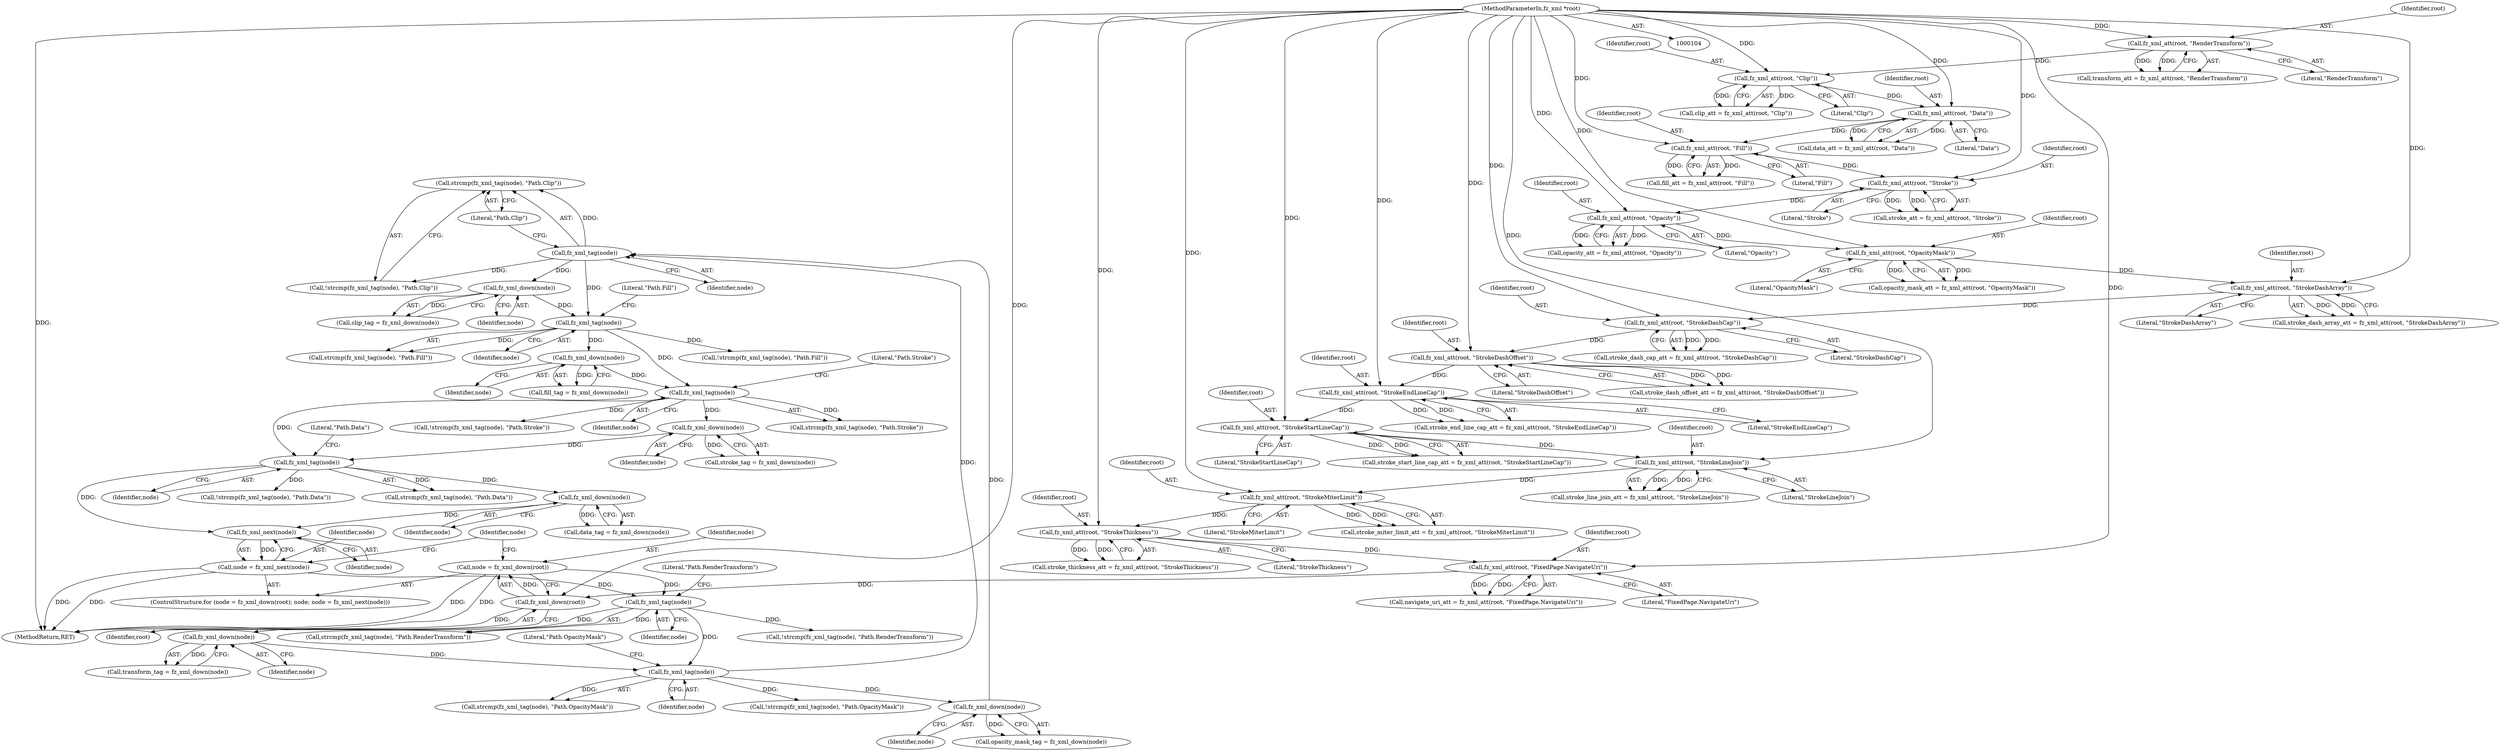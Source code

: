 digraph "0_ghostscript_60dabde18d7fe12b19da8b509bdfee9cc886aafc_3@API" {
"1000298" [label="(Call,strcmp(fz_xml_tag(node), \"Path.Clip\"))"];
"1000299" [label="(Call,fz_xml_tag(node))"];
"1000289" [label="(Call,fz_xml_tag(node))"];
"1000284" [label="(Call,fz_xml_down(node))"];
"1000279" [label="(Call,fz_xml_tag(node))"];
"1000266" [label="(Call,node = fz_xml_down(root))"];
"1000268" [label="(Call,fz_xml_down(root))"];
"1000262" [label="(Call,fz_xml_att(root, \"FixedPage.NavigateUri\"))"];
"1000257" [label="(Call,fz_xml_att(root, \"StrokeThickness\"))"];
"1000252" [label="(Call,fz_xml_att(root, \"StrokeMiterLimit\"))"];
"1000247" [label="(Call,fz_xml_att(root, \"StrokeLineJoin\"))"];
"1000242" [label="(Call,fz_xml_att(root, \"StrokeStartLineCap\"))"];
"1000237" [label="(Call,fz_xml_att(root, \"StrokeEndLineCap\"))"];
"1000232" [label="(Call,fz_xml_att(root, \"StrokeDashOffset\"))"];
"1000227" [label="(Call,fz_xml_att(root, \"StrokeDashCap\"))"];
"1000222" [label="(Call,fz_xml_att(root, \"StrokeDashArray\"))"];
"1000217" [label="(Call,fz_xml_att(root, \"OpacityMask\"))"];
"1000212" [label="(Call,fz_xml_att(root, \"Opacity\"))"];
"1000207" [label="(Call,fz_xml_att(root, \"Stroke\"))"];
"1000202" [label="(Call,fz_xml_att(root, \"Fill\"))"];
"1000197" [label="(Call,fz_xml_att(root, \"Data\"))"];
"1000192" [label="(Call,fz_xml_att(root, \"Clip\"))"];
"1000187" [label="(Call,fz_xml_att(root, \"RenderTransform\"))"];
"1000109" [label="(MethodParameterIn,fz_xml *root)"];
"1000271" [label="(Call,node = fz_xml_next(node))"];
"1000273" [label="(Call,fz_xml_next(node))"];
"1000329" [label="(Call,fz_xml_tag(node))"];
"1000324" [label="(Call,fz_xml_down(node))"];
"1000319" [label="(Call,fz_xml_tag(node))"];
"1000309" [label="(Call,fz_xml_tag(node))"];
"1000304" [label="(Call,fz_xml_down(node))"];
"1000314" [label="(Call,fz_xml_down(node))"];
"1000334" [label="(Call,fz_xml_down(node))"];
"1000294" [label="(Call,fz_xml_down(node))"];
"1000227" [label="(Call,fz_xml_att(root, \"StrokeDashCap\"))"];
"1000307" [label="(Call,!strcmp(fz_xml_tag(node), \"Path.Fill\"))"];
"1000193" [label="(Identifier,root)"];
"1000202" [label="(Call,fz_xml_att(root, \"Fill\"))"];
"1000287" [label="(Call,!strcmp(fz_xml_tag(node), \"Path.OpacityMask\"))"];
"1000324" [label="(Call,fz_xml_down(node))"];
"1000277" [label="(Call,!strcmp(fz_xml_tag(node), \"Path.RenderTransform\"))"];
"1000295" [label="(Identifier,node)"];
"1000330" [label="(Identifier,node)"];
"1000327" [label="(Call,!strcmp(fz_xml_tag(node), \"Path.Data\"))"];
"1000233" [label="(Identifier,root)"];
"1000254" [label="(Literal,\"StrokeMiterLimit\")"];
"1000302" [label="(Call,clip_tag = fz_xml_down(node))"];
"1000269" [label="(Identifier,root)"];
"1000243" [label="(Identifier,root)"];
"1000300" [label="(Identifier,node)"];
"1000212" [label="(Call,fz_xml_att(root, \"Opacity\"))"];
"1000210" [label="(Call,opacity_att = fz_xml_att(root, \"Opacity\"))"];
"1000223" [label="(Identifier,root)"];
"1000218" [label="(Identifier,root)"];
"1000194" [label="(Literal,\"Clip\")"];
"1000242" [label="(Call,fz_xml_att(root, \"StrokeStartLineCap\"))"];
"1000272" [label="(Identifier,node)"];
"1000262" [label="(Call,fz_xml_att(root, \"FixedPage.NavigateUri\"))"];
"1000255" [label="(Call,stroke_thickness_att = fz_xml_att(root, \"StrokeThickness\"))"];
"1000335" [label="(Identifier,node)"];
"1000260" [label="(Call,navigate_uri_att = fz_xml_att(root, \"FixedPage.NavigateUri\"))"];
"1000297" [label="(Call,!strcmp(fz_xml_tag(node), \"Path.Clip\"))"];
"1000188" [label="(Identifier,root)"];
"1000200" [label="(Call,fill_att = fz_xml_att(root, \"Fill\"))"];
"1000187" [label="(Call,fz_xml_att(root, \"RenderTransform\"))"];
"1000267" [label="(Identifier,node)"];
"1000301" [label="(Literal,\"Path.Clip\")"];
"1000328" [label="(Call,strcmp(fz_xml_tag(node), \"Path.Data\"))"];
"1000225" [label="(Call,stroke_dash_cap_att = fz_xml_att(root, \"StrokeDashCap\"))"];
"1000314" [label="(Call,fz_xml_down(node))"];
"1000321" [label="(Literal,\"Path.Stroke\")"];
"1000215" [label="(Call,opacity_mask_att = fz_xml_att(root, \"OpacityMask\"))"];
"1000244" [label="(Literal,\"StrokeStartLineCap\")"];
"1000203" [label="(Identifier,root)"];
"1000281" [label="(Literal,\"Path.RenderTransform\")"];
"1000320" [label="(Identifier,node)"];
"1000217" [label="(Call,fz_xml_att(root, \"OpacityMask\"))"];
"1000274" [label="(Identifier,node)"];
"1000248" [label="(Identifier,root)"];
"1000204" [label="(Literal,\"Fill\")"];
"1000234" [label="(Literal,\"StrokeDashOffset\")"];
"1000288" [label="(Call,strcmp(fz_xml_tag(node), \"Path.OpacityMask\"))"];
"1000318" [label="(Call,strcmp(fz_xml_tag(node), \"Path.Stroke\"))"];
"1000214" [label="(Literal,\"Opacity\")"];
"1000258" [label="(Identifier,root)"];
"1000273" [label="(Call,fz_xml_next(node))"];
"1000268" [label="(Call,fz_xml_down(root))"];
"1000198" [label="(Identifier,root)"];
"1000213" [label="(Identifier,root)"];
"1000224" [label="(Literal,\"StrokeDashArray\")"];
"1000311" [label="(Literal,\"Path.Fill\")"];
"1000304" [label="(Call,fz_xml_down(node))"];
"1000292" [label="(Call,opacity_mask_tag = fz_xml_down(node))"];
"1000266" [label="(Call,node = fz_xml_down(root))"];
"1000270" [label="(Identifier,node)"];
"1000228" [label="(Identifier,root)"];
"1000284" [label="(Call,fz_xml_down(node))"];
"1000331" [label="(Literal,\"Path.Data\")"];
"1000222" [label="(Call,fz_xml_att(root, \"StrokeDashArray\"))"];
"1000299" [label="(Call,fz_xml_tag(node))"];
"1000259" [label="(Literal,\"StrokeThickness\")"];
"1000322" [label="(Call,stroke_tag = fz_xml_down(node))"];
"1000315" [label="(Identifier,node)"];
"1000240" [label="(Call,stroke_start_line_cap_att = fz_xml_att(root, \"StrokeStartLineCap\"))"];
"1000280" [label="(Identifier,node)"];
"1000235" [label="(Call,stroke_end_line_cap_att = fz_xml_att(root, \"StrokeEndLineCap\"))"];
"1000290" [label="(Identifier,node)"];
"1000334" [label="(Call,fz_xml_down(node))"];
"1000309" [label="(Call,fz_xml_tag(node))"];
"1000109" [label="(MethodParameterIn,fz_xml *root)"];
"1000265" [label="(ControlStructure,for (node = fz_xml_down(root); node; node = fz_xml_next(node)))"];
"1000252" [label="(Call,fz_xml_att(root, \"StrokeMiterLimit\"))"];
"1000289" [label="(Call,fz_xml_tag(node))"];
"1000305" [label="(Identifier,node)"];
"1000219" [label="(Literal,\"OpacityMask\")"];
"1000294" [label="(Call,fz_xml_down(node))"];
"1000229" [label="(Literal,\"StrokeDashCap\")"];
"1000332" [label="(Call,data_tag = fz_xml_down(node))"];
"1000192" [label="(Call,fz_xml_att(root, \"Clip\"))"];
"1000195" [label="(Call,data_att = fz_xml_att(root, \"Data\"))"];
"1000257" [label="(Call,fz_xml_att(root, \"StrokeThickness\"))"];
"1000245" [label="(Call,stroke_line_join_att = fz_xml_att(root, \"StrokeLineJoin\"))"];
"1000249" [label="(Literal,\"StrokeLineJoin\")"];
"1000278" [label="(Call,strcmp(fz_xml_tag(node), \"Path.RenderTransform\"))"];
"1000279" [label="(Call,fz_xml_tag(node))"];
"1000298" [label="(Call,strcmp(fz_xml_tag(node), \"Path.Clip\"))"];
"1000271" [label="(Call,node = fz_xml_next(node))"];
"1000237" [label="(Call,fz_xml_att(root, \"StrokeEndLineCap\"))"];
"1000209" [label="(Literal,\"Stroke\")"];
"1000205" [label="(Call,stroke_att = fz_xml_att(root, \"Stroke\"))"];
"1000285" [label="(Identifier,node)"];
"1000325" [label="(Identifier,node)"];
"1000207" [label="(Call,fz_xml_att(root, \"Stroke\"))"];
"1000185" [label="(Call,transform_att = fz_xml_att(root, \"RenderTransform\"))"];
"1000312" [label="(Call,fill_tag = fz_xml_down(node))"];
"1000238" [label="(Identifier,root)"];
"1000250" [label="(Call,stroke_miter_limit_att = fz_xml_att(root, \"StrokeMiterLimit\"))"];
"1000308" [label="(Call,strcmp(fz_xml_tag(node), \"Path.Fill\"))"];
"1000253" [label="(Identifier,root)"];
"1000291" [label="(Literal,\"Path.OpacityMask\")"];
"1000208" [label="(Identifier,root)"];
"1000329" [label="(Call,fz_xml_tag(node))"];
"1000197" [label="(Call,fz_xml_att(root, \"Data\"))"];
"1000317" [label="(Call,!strcmp(fz_xml_tag(node), \"Path.Stroke\"))"];
"1000189" [label="(Literal,\"RenderTransform\")"];
"1000232" [label="(Call,fz_xml_att(root, \"StrokeDashOffset\"))"];
"1000282" [label="(Call,transform_tag = fz_xml_down(node))"];
"1000964" [label="(MethodReturn,RET)"];
"1000264" [label="(Literal,\"FixedPage.NavigateUri\")"];
"1000190" [label="(Call,clip_att = fz_xml_att(root, \"Clip\"))"];
"1000310" [label="(Identifier,node)"];
"1000247" [label="(Call,fz_xml_att(root, \"StrokeLineJoin\"))"];
"1000263" [label="(Identifier,root)"];
"1000319" [label="(Call,fz_xml_tag(node))"];
"1000220" [label="(Call,stroke_dash_array_att = fz_xml_att(root, \"StrokeDashArray\"))"];
"1000199" [label="(Literal,\"Data\")"];
"1000230" [label="(Call,stroke_dash_offset_att = fz_xml_att(root, \"StrokeDashOffset\"))"];
"1000239" [label="(Literal,\"StrokeEndLineCap\")"];
"1000298" -> "1000297"  [label="AST: "];
"1000298" -> "1000301"  [label="CFG: "];
"1000299" -> "1000298"  [label="AST: "];
"1000301" -> "1000298"  [label="AST: "];
"1000297" -> "1000298"  [label="CFG: "];
"1000299" -> "1000298"  [label="DDG: "];
"1000299" -> "1000300"  [label="CFG: "];
"1000300" -> "1000299"  [label="AST: "];
"1000301" -> "1000299"  [label="CFG: "];
"1000299" -> "1000297"  [label="DDG: "];
"1000289" -> "1000299"  [label="DDG: "];
"1000294" -> "1000299"  [label="DDG: "];
"1000299" -> "1000304"  [label="DDG: "];
"1000299" -> "1000309"  [label="DDG: "];
"1000289" -> "1000288"  [label="AST: "];
"1000289" -> "1000290"  [label="CFG: "];
"1000290" -> "1000289"  [label="AST: "];
"1000291" -> "1000289"  [label="CFG: "];
"1000289" -> "1000287"  [label="DDG: "];
"1000289" -> "1000288"  [label="DDG: "];
"1000284" -> "1000289"  [label="DDG: "];
"1000279" -> "1000289"  [label="DDG: "];
"1000289" -> "1000294"  [label="DDG: "];
"1000284" -> "1000282"  [label="AST: "];
"1000284" -> "1000285"  [label="CFG: "];
"1000285" -> "1000284"  [label="AST: "];
"1000282" -> "1000284"  [label="CFG: "];
"1000284" -> "1000282"  [label="DDG: "];
"1000279" -> "1000284"  [label="DDG: "];
"1000279" -> "1000278"  [label="AST: "];
"1000279" -> "1000280"  [label="CFG: "];
"1000280" -> "1000279"  [label="AST: "];
"1000281" -> "1000279"  [label="CFG: "];
"1000279" -> "1000277"  [label="DDG: "];
"1000279" -> "1000278"  [label="DDG: "];
"1000266" -> "1000279"  [label="DDG: "];
"1000271" -> "1000279"  [label="DDG: "];
"1000266" -> "1000265"  [label="AST: "];
"1000266" -> "1000268"  [label="CFG: "];
"1000267" -> "1000266"  [label="AST: "];
"1000268" -> "1000266"  [label="AST: "];
"1000270" -> "1000266"  [label="CFG: "];
"1000266" -> "1000964"  [label="DDG: "];
"1000266" -> "1000964"  [label="DDG: "];
"1000268" -> "1000266"  [label="DDG: "];
"1000268" -> "1000269"  [label="CFG: "];
"1000269" -> "1000268"  [label="AST: "];
"1000268" -> "1000964"  [label="DDG: "];
"1000262" -> "1000268"  [label="DDG: "];
"1000109" -> "1000268"  [label="DDG: "];
"1000262" -> "1000260"  [label="AST: "];
"1000262" -> "1000264"  [label="CFG: "];
"1000263" -> "1000262"  [label="AST: "];
"1000264" -> "1000262"  [label="AST: "];
"1000260" -> "1000262"  [label="CFG: "];
"1000262" -> "1000260"  [label="DDG: "];
"1000262" -> "1000260"  [label="DDG: "];
"1000257" -> "1000262"  [label="DDG: "];
"1000109" -> "1000262"  [label="DDG: "];
"1000257" -> "1000255"  [label="AST: "];
"1000257" -> "1000259"  [label="CFG: "];
"1000258" -> "1000257"  [label="AST: "];
"1000259" -> "1000257"  [label="AST: "];
"1000255" -> "1000257"  [label="CFG: "];
"1000257" -> "1000255"  [label="DDG: "];
"1000257" -> "1000255"  [label="DDG: "];
"1000252" -> "1000257"  [label="DDG: "];
"1000109" -> "1000257"  [label="DDG: "];
"1000252" -> "1000250"  [label="AST: "];
"1000252" -> "1000254"  [label="CFG: "];
"1000253" -> "1000252"  [label="AST: "];
"1000254" -> "1000252"  [label="AST: "];
"1000250" -> "1000252"  [label="CFG: "];
"1000252" -> "1000250"  [label="DDG: "];
"1000252" -> "1000250"  [label="DDG: "];
"1000247" -> "1000252"  [label="DDG: "];
"1000109" -> "1000252"  [label="DDG: "];
"1000247" -> "1000245"  [label="AST: "];
"1000247" -> "1000249"  [label="CFG: "];
"1000248" -> "1000247"  [label="AST: "];
"1000249" -> "1000247"  [label="AST: "];
"1000245" -> "1000247"  [label="CFG: "];
"1000247" -> "1000245"  [label="DDG: "];
"1000247" -> "1000245"  [label="DDG: "];
"1000242" -> "1000247"  [label="DDG: "];
"1000109" -> "1000247"  [label="DDG: "];
"1000242" -> "1000240"  [label="AST: "];
"1000242" -> "1000244"  [label="CFG: "];
"1000243" -> "1000242"  [label="AST: "];
"1000244" -> "1000242"  [label="AST: "];
"1000240" -> "1000242"  [label="CFG: "];
"1000242" -> "1000240"  [label="DDG: "];
"1000242" -> "1000240"  [label="DDG: "];
"1000237" -> "1000242"  [label="DDG: "];
"1000109" -> "1000242"  [label="DDG: "];
"1000237" -> "1000235"  [label="AST: "];
"1000237" -> "1000239"  [label="CFG: "];
"1000238" -> "1000237"  [label="AST: "];
"1000239" -> "1000237"  [label="AST: "];
"1000235" -> "1000237"  [label="CFG: "];
"1000237" -> "1000235"  [label="DDG: "];
"1000237" -> "1000235"  [label="DDG: "];
"1000232" -> "1000237"  [label="DDG: "];
"1000109" -> "1000237"  [label="DDG: "];
"1000232" -> "1000230"  [label="AST: "];
"1000232" -> "1000234"  [label="CFG: "];
"1000233" -> "1000232"  [label="AST: "];
"1000234" -> "1000232"  [label="AST: "];
"1000230" -> "1000232"  [label="CFG: "];
"1000232" -> "1000230"  [label="DDG: "];
"1000232" -> "1000230"  [label="DDG: "];
"1000227" -> "1000232"  [label="DDG: "];
"1000109" -> "1000232"  [label="DDG: "];
"1000227" -> "1000225"  [label="AST: "];
"1000227" -> "1000229"  [label="CFG: "];
"1000228" -> "1000227"  [label="AST: "];
"1000229" -> "1000227"  [label="AST: "];
"1000225" -> "1000227"  [label="CFG: "];
"1000227" -> "1000225"  [label="DDG: "];
"1000227" -> "1000225"  [label="DDG: "];
"1000222" -> "1000227"  [label="DDG: "];
"1000109" -> "1000227"  [label="DDG: "];
"1000222" -> "1000220"  [label="AST: "];
"1000222" -> "1000224"  [label="CFG: "];
"1000223" -> "1000222"  [label="AST: "];
"1000224" -> "1000222"  [label="AST: "];
"1000220" -> "1000222"  [label="CFG: "];
"1000222" -> "1000220"  [label="DDG: "];
"1000222" -> "1000220"  [label="DDG: "];
"1000217" -> "1000222"  [label="DDG: "];
"1000109" -> "1000222"  [label="DDG: "];
"1000217" -> "1000215"  [label="AST: "];
"1000217" -> "1000219"  [label="CFG: "];
"1000218" -> "1000217"  [label="AST: "];
"1000219" -> "1000217"  [label="AST: "];
"1000215" -> "1000217"  [label="CFG: "];
"1000217" -> "1000215"  [label="DDG: "];
"1000217" -> "1000215"  [label="DDG: "];
"1000212" -> "1000217"  [label="DDG: "];
"1000109" -> "1000217"  [label="DDG: "];
"1000212" -> "1000210"  [label="AST: "];
"1000212" -> "1000214"  [label="CFG: "];
"1000213" -> "1000212"  [label="AST: "];
"1000214" -> "1000212"  [label="AST: "];
"1000210" -> "1000212"  [label="CFG: "];
"1000212" -> "1000210"  [label="DDG: "];
"1000212" -> "1000210"  [label="DDG: "];
"1000207" -> "1000212"  [label="DDG: "];
"1000109" -> "1000212"  [label="DDG: "];
"1000207" -> "1000205"  [label="AST: "];
"1000207" -> "1000209"  [label="CFG: "];
"1000208" -> "1000207"  [label="AST: "];
"1000209" -> "1000207"  [label="AST: "];
"1000205" -> "1000207"  [label="CFG: "];
"1000207" -> "1000205"  [label="DDG: "];
"1000207" -> "1000205"  [label="DDG: "];
"1000202" -> "1000207"  [label="DDG: "];
"1000109" -> "1000207"  [label="DDG: "];
"1000202" -> "1000200"  [label="AST: "];
"1000202" -> "1000204"  [label="CFG: "];
"1000203" -> "1000202"  [label="AST: "];
"1000204" -> "1000202"  [label="AST: "];
"1000200" -> "1000202"  [label="CFG: "];
"1000202" -> "1000200"  [label="DDG: "];
"1000202" -> "1000200"  [label="DDG: "];
"1000197" -> "1000202"  [label="DDG: "];
"1000109" -> "1000202"  [label="DDG: "];
"1000197" -> "1000195"  [label="AST: "];
"1000197" -> "1000199"  [label="CFG: "];
"1000198" -> "1000197"  [label="AST: "];
"1000199" -> "1000197"  [label="AST: "];
"1000195" -> "1000197"  [label="CFG: "];
"1000197" -> "1000195"  [label="DDG: "];
"1000197" -> "1000195"  [label="DDG: "];
"1000192" -> "1000197"  [label="DDG: "];
"1000109" -> "1000197"  [label="DDG: "];
"1000192" -> "1000190"  [label="AST: "];
"1000192" -> "1000194"  [label="CFG: "];
"1000193" -> "1000192"  [label="AST: "];
"1000194" -> "1000192"  [label="AST: "];
"1000190" -> "1000192"  [label="CFG: "];
"1000192" -> "1000190"  [label="DDG: "];
"1000192" -> "1000190"  [label="DDG: "];
"1000187" -> "1000192"  [label="DDG: "];
"1000109" -> "1000192"  [label="DDG: "];
"1000187" -> "1000185"  [label="AST: "];
"1000187" -> "1000189"  [label="CFG: "];
"1000188" -> "1000187"  [label="AST: "];
"1000189" -> "1000187"  [label="AST: "];
"1000185" -> "1000187"  [label="CFG: "];
"1000187" -> "1000185"  [label="DDG: "];
"1000187" -> "1000185"  [label="DDG: "];
"1000109" -> "1000187"  [label="DDG: "];
"1000109" -> "1000104"  [label="AST: "];
"1000109" -> "1000964"  [label="DDG: "];
"1000271" -> "1000265"  [label="AST: "];
"1000271" -> "1000273"  [label="CFG: "];
"1000272" -> "1000271"  [label="AST: "];
"1000273" -> "1000271"  [label="AST: "];
"1000270" -> "1000271"  [label="CFG: "];
"1000271" -> "1000964"  [label="DDG: "];
"1000271" -> "1000964"  [label="DDG: "];
"1000273" -> "1000271"  [label="DDG: "];
"1000273" -> "1000274"  [label="CFG: "];
"1000274" -> "1000273"  [label="AST: "];
"1000329" -> "1000273"  [label="DDG: "];
"1000334" -> "1000273"  [label="DDG: "];
"1000329" -> "1000328"  [label="AST: "];
"1000329" -> "1000330"  [label="CFG: "];
"1000330" -> "1000329"  [label="AST: "];
"1000331" -> "1000329"  [label="CFG: "];
"1000329" -> "1000327"  [label="DDG: "];
"1000329" -> "1000328"  [label="DDG: "];
"1000324" -> "1000329"  [label="DDG: "];
"1000319" -> "1000329"  [label="DDG: "];
"1000329" -> "1000334"  [label="DDG: "];
"1000324" -> "1000322"  [label="AST: "];
"1000324" -> "1000325"  [label="CFG: "];
"1000325" -> "1000324"  [label="AST: "];
"1000322" -> "1000324"  [label="CFG: "];
"1000324" -> "1000322"  [label="DDG: "];
"1000319" -> "1000324"  [label="DDG: "];
"1000319" -> "1000318"  [label="AST: "];
"1000319" -> "1000320"  [label="CFG: "];
"1000320" -> "1000319"  [label="AST: "];
"1000321" -> "1000319"  [label="CFG: "];
"1000319" -> "1000317"  [label="DDG: "];
"1000319" -> "1000318"  [label="DDG: "];
"1000309" -> "1000319"  [label="DDG: "];
"1000314" -> "1000319"  [label="DDG: "];
"1000309" -> "1000308"  [label="AST: "];
"1000309" -> "1000310"  [label="CFG: "];
"1000310" -> "1000309"  [label="AST: "];
"1000311" -> "1000309"  [label="CFG: "];
"1000309" -> "1000307"  [label="DDG: "];
"1000309" -> "1000308"  [label="DDG: "];
"1000304" -> "1000309"  [label="DDG: "];
"1000309" -> "1000314"  [label="DDG: "];
"1000304" -> "1000302"  [label="AST: "];
"1000304" -> "1000305"  [label="CFG: "];
"1000305" -> "1000304"  [label="AST: "];
"1000302" -> "1000304"  [label="CFG: "];
"1000304" -> "1000302"  [label="DDG: "];
"1000314" -> "1000312"  [label="AST: "];
"1000314" -> "1000315"  [label="CFG: "];
"1000315" -> "1000314"  [label="AST: "];
"1000312" -> "1000314"  [label="CFG: "];
"1000314" -> "1000312"  [label="DDG: "];
"1000334" -> "1000332"  [label="AST: "];
"1000334" -> "1000335"  [label="CFG: "];
"1000335" -> "1000334"  [label="AST: "];
"1000332" -> "1000334"  [label="CFG: "];
"1000334" -> "1000332"  [label="DDG: "];
"1000294" -> "1000292"  [label="AST: "];
"1000294" -> "1000295"  [label="CFG: "];
"1000295" -> "1000294"  [label="AST: "];
"1000292" -> "1000294"  [label="CFG: "];
"1000294" -> "1000292"  [label="DDG: "];
}
